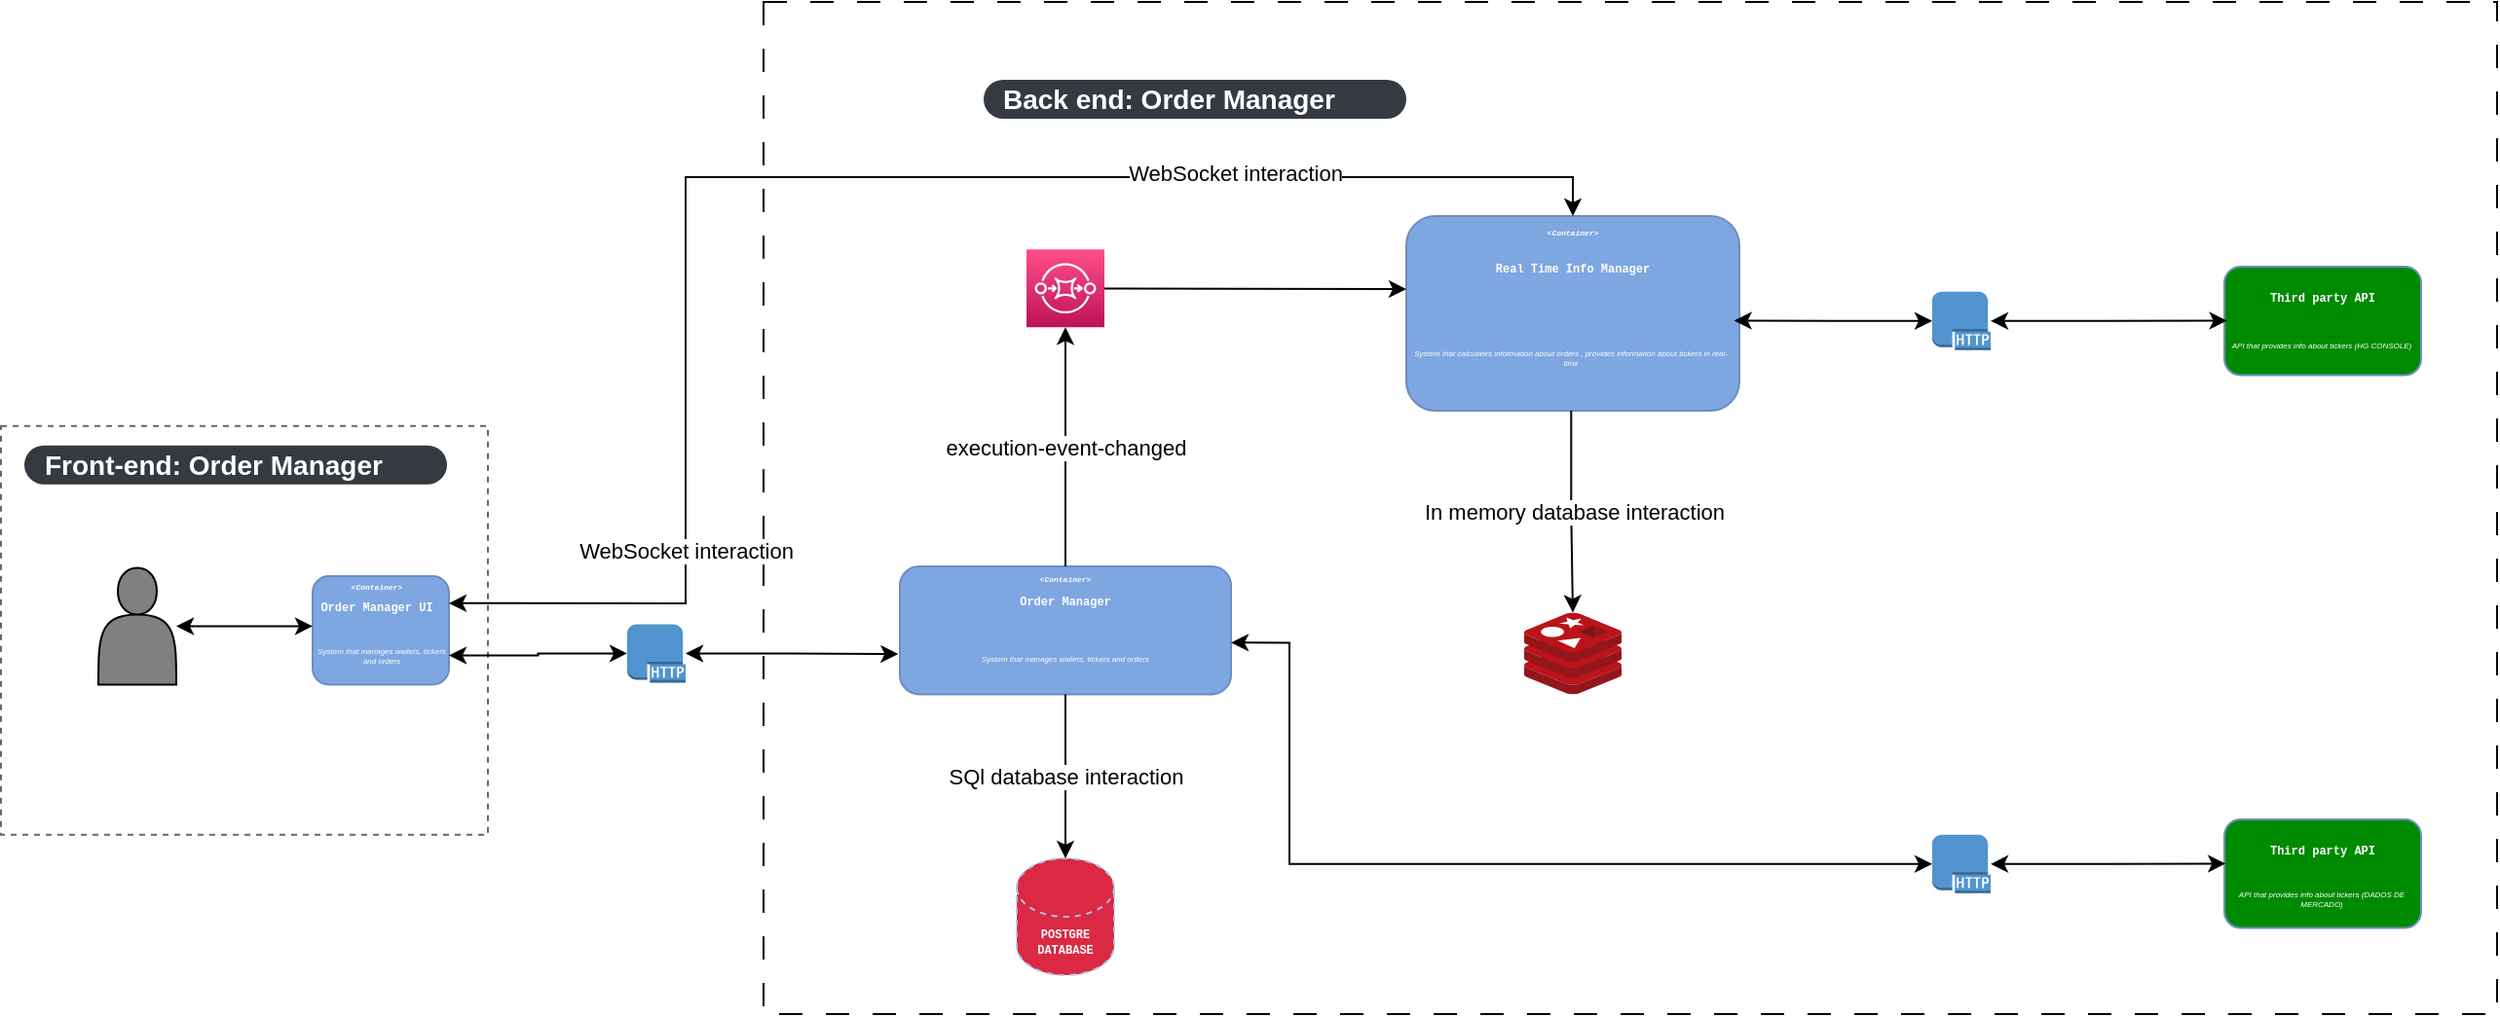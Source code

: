 <mxfile version="20.8.10" type="device"><diagram id="G8-z9XxRLCdR_GGqDWJ_" name="UML"><mxGraphModel dx="1467" dy="-284" grid="1" gridSize="10" guides="1" tooltips="1" connect="1" arrows="1" fold="1" page="1" pageScale="1" pageWidth="827" pageHeight="1169" math="0" shadow="0"><root><mxCell id="0"/><mxCell id="1" parent="0"/><mxCell id="R6V5apMmHm2lomPGDJpe-30" value="" style="rounded=0;whiteSpace=wrap;html=1;fillColor=none;dashed=1;dashPattern=12 12;" parent="1" vertex="1"><mxGeometry x="680" y="1590" width="890" height="520" as="geometry"/></mxCell><mxCell id="QPstVVdOQ1XcHwnL6DTK-19" value="&lt;span style=&quot;font-size: 6px;&quot;&gt;&lt;b&gt;POSTGRE&lt;br&gt;DATABASE&lt;/b&gt;&lt;/span&gt;" style="shape=cylinder3;whiteSpace=wrap;html=1;boundedLbl=1;backgroundOutline=1;size=15;dashed=1;fontFamily=Courier New;fontSize=4;fontColor=#FFFFFF;fillColor=#DB2843;strokeColor=#A9C4EB;align=center;" parent="1" vertex="1"><mxGeometry x="810" y="2030" width="50" height="60" as="geometry"/></mxCell><mxCell id="QPstVVdOQ1XcHwnL6DTK-21" value="" style="group" parent="1" vertex="1" connectable="0"><mxGeometry x="1010" y="1700" width="171" height="100" as="geometry"/></mxCell><mxCell id="QPstVVdOQ1XcHwnL6DTK-22" value="" style="rounded=1;whiteSpace=wrap;html=1;fillColor=#7EA6E0;strokeColor=#6c8ebf;" parent="QPstVVdOQ1XcHwnL6DTK-21" vertex="1"><mxGeometry width="171" height="100.0" as="geometry"/></mxCell><mxCell id="QPstVVdOQ1XcHwnL6DTK-23" value="&lt;font size=&quot;1&quot; color=&quot;#ffffff&quot; face=&quot;Courier New&quot; style=&quot;&quot;&gt;&lt;b style=&quot;font-size: 6px;&quot;&gt;Real Time Info Manager&lt;/b&gt;&lt;/font&gt;" style="text;html=1;strokeColor=none;fillColor=none;align=center;verticalAlign=middle;whiteSpace=wrap;rounded=0;" parent="QPstVVdOQ1XcHwnL6DTK-21" vertex="1"><mxGeometry y="12.5" width="171" height="25.0" as="geometry"/></mxCell><mxCell id="QPstVVdOQ1XcHwnL6DTK-24" value="&lt;font size=&quot;1&quot; color=&quot;#ffffff&quot; face=&quot;Courier New&quot; style=&quot;&quot;&gt;&lt;b style=&quot;&quot;&gt;&lt;i style=&quot;font-size: 4px;&quot;&gt;&amp;lt;Container&amp;gt;&lt;/i&gt;&lt;/b&gt;&lt;/font&gt;" style="text;html=1;strokeColor=none;fillColor=none;align=center;verticalAlign=middle;whiteSpace=wrap;rounded=0;" parent="QPstVVdOQ1XcHwnL6DTK-21" vertex="1"><mxGeometry width="171" height="12.5" as="geometry"/></mxCell><mxCell id="QPstVVdOQ1XcHwnL6DTK-29" value="&lt;i&gt;System that calculates information about orders , provides information about tickers in real-time&lt;/i&gt;" style="text;html=1;strokeColor=none;fillColor=none;align=center;verticalAlign=middle;whiteSpace=wrap;rounded=0;dashed=1;fontFamily=Helvetica;fontSize=4;fontColor=#FFFFFF;" parent="QPstVVdOQ1XcHwnL6DTK-21" vertex="1"><mxGeometry y="46.15" width="169.307" height="53.85" as="geometry"/></mxCell><mxCell id="j_ZHUDLepbIBqZkPZ3a7-14" value="Back end: Order Manager" style="rounded=1;whiteSpace=wrap;html=1;arcSize=50;strokeColor=none;strokeWidth=1;fillColor=#343A40;fontColor=#ffffff;whiteSpace=wrap;align=left;verticalAlign=middle;spacingLeft=0;fontStyle=1;fontSize=14;spacing=10;dashed=1;" parent="1" vertex="1"><mxGeometry x="793" y="1630" width="217" height="20" as="geometry"/></mxCell><mxCell id="j_ZHUDLepbIBqZkPZ3a7-31" value="" style="rounded=0;whiteSpace=wrap;html=1;fontSize=4;fillColor=none;dashed=1;fontColor=#666666;strokeColor=#666666;" parent="1" vertex="1"><mxGeometry x="288.5" y="1807.86" width="250" height="210" as="geometry"/></mxCell><mxCell id="j_ZHUDLepbIBqZkPZ3a7-61" value="Front-end: Order Manager" style="rounded=1;whiteSpace=wrap;html=1;arcSize=50;strokeColor=none;strokeWidth=1;fillColor=#343A40;fontColor=#ffffff;whiteSpace=wrap;align=left;verticalAlign=middle;spacingLeft=0;fontStyle=1;fontSize=14;spacing=10;dashed=1;" parent="1" vertex="1"><mxGeometry x="300.5" y="1817.86" width="217" height="20" as="geometry"/></mxCell><mxCell id="j_ZHUDLepbIBqZkPZ3a7-63" value="" style="group" parent="1" vertex="1" connectable="0"><mxGeometry x="448.5" y="1885.01" width="70" height="55.71" as="geometry"/></mxCell><mxCell id="j_ZHUDLepbIBqZkPZ3a7-34" value="" style="rounded=1;whiteSpace=wrap;html=1;fillColor=#7EA6E0;strokeColor=#6c8ebf;" parent="j_ZHUDLepbIBqZkPZ3a7-63" vertex="1"><mxGeometry width="70" height="55.71" as="geometry"/></mxCell><mxCell id="j_ZHUDLepbIBqZkPZ3a7-35" value="&lt;font size=&quot;1&quot; color=&quot;#ffffff&quot; face=&quot;Courier New&quot; style=&quot;&quot;&gt;&lt;b style=&quot;font-size: 6px;&quot;&gt;Order Manager UI&lt;/b&gt;&lt;/font&gt;" style="text;html=1;strokeColor=none;fillColor=none;align=center;verticalAlign=middle;whiteSpace=wrap;rounded=0;" parent="j_ZHUDLepbIBqZkPZ3a7-63" vertex="1"><mxGeometry y="6.964" width="64.6" height="13.927" as="geometry"/></mxCell><mxCell id="j_ZHUDLepbIBqZkPZ3a7-36" value="&lt;font size=&quot;1&quot; color=&quot;#ffffff&quot; face=&quot;Courier New&quot; style=&quot;&quot;&gt;&lt;b style=&quot;&quot;&gt;&lt;i style=&quot;font-size: 4px;&quot;&gt;&amp;lt;Container&amp;gt;&lt;/i&gt;&lt;/b&gt;&lt;/font&gt;" style="text;html=1;strokeColor=none;fillColor=none;align=center;verticalAlign=middle;whiteSpace=wrap;rounded=0;" parent="j_ZHUDLepbIBqZkPZ3a7-63" vertex="1"><mxGeometry width="64.6" height="6.964" as="geometry"/></mxCell><mxCell id="j_ZHUDLepbIBqZkPZ3a7-37" value="&lt;i&gt;&lt;font color=&quot;#ffffff&quot;&gt;System that manages wallets, tickers and orders&lt;/font&gt;&lt;/i&gt;" style="text;html=1;strokeColor=none;fillColor=none;align=center;verticalAlign=middle;whiteSpace=wrap;rounded=0;dashed=1;fontFamily=Helvetica;fontSize=4;fontColor=#666666;" parent="j_ZHUDLepbIBqZkPZ3a7-63" vertex="1"><mxGeometry y="25.71" width="70" height="30" as="geometry"/></mxCell><mxCell id="j_ZHUDLepbIBqZkPZ3a7-78" style="edgeStyle=entityRelationEdgeStyle;rounded=0;orthogonalLoop=1;jettySize=auto;html=1;entryX=0;entryY=0;entryDx=0;entryDy=0;fontSize=16;fontColor=#666666;startArrow=classic;startFill=1;elbow=vertical;" parent="1" source="j_ZHUDLepbIBqZkPZ3a7-76" target="j_ZHUDLepbIBqZkPZ3a7-37" edge="1"><mxGeometry relative="1" as="geometry"/></mxCell><mxCell id="j_ZHUDLepbIBqZkPZ3a7-76" value="" style="shape=actor;whiteSpace=wrap;html=1;rounded=0;strokeColor=default;fontSize=16;fontColor=#666666;fillColor=#808080;" parent="1" vertex="1"><mxGeometry x="338.5" y="1880.72" width="40" height="60" as="geometry"/></mxCell><mxCell id="IbCL7foB4Mhcm8tWdogY-5" value="" style="group" parent="1" vertex="1" connectable="0"><mxGeometry x="1430" y="1726" width="101" height="55.71" as="geometry"/></mxCell><mxCell id="IbCL7foB4Mhcm8tWdogY-6" value="" style="rounded=1;whiteSpace=wrap;html=1;fillColor=#008A00;strokeColor=#6c8ebf;" parent="IbCL7foB4Mhcm8tWdogY-5" vertex="1"><mxGeometry width="101" height="55.71" as="geometry"/></mxCell><mxCell id="IbCL7foB4Mhcm8tWdogY-7" value="&lt;font size=&quot;1&quot; color=&quot;#ffffff&quot; face=&quot;Courier New&quot; style=&quot;&quot;&gt;&lt;b style=&quot;font-size: 6px;&quot;&gt;Third party API&lt;/b&gt;&lt;/font&gt;" style="text;html=1;strokeColor=none;fillColor=none;align=center;verticalAlign=middle;whiteSpace=wrap;rounded=0;" parent="IbCL7foB4Mhcm8tWdogY-5" vertex="1"><mxGeometry y="6.964" width="101" height="13.927" as="geometry"/></mxCell><mxCell id="IbCL7foB4Mhcm8tWdogY-8" value="&lt;i&gt;API that provides info about tickers (HG CONSOLE)&lt;/i&gt;" style="text;html=1;strokeColor=none;fillColor=none;align=center;verticalAlign=middle;whiteSpace=wrap;rounded=0;dashed=1;fontFamily=Helvetica;fontSize=4;fontColor=#FFFFFF;" parent="IbCL7foB4Mhcm8tWdogY-5" vertex="1"><mxGeometry y="25.71" width="100" height="30" as="geometry"/></mxCell><mxCell id="R6V5apMmHm2lomPGDJpe-14" style="edgeStyle=orthogonalEdgeStyle;rounded=0;orthogonalLoop=1;jettySize=auto;html=1;entryX=0;entryY=1;entryDx=0;entryDy=0;" parent="1" source="R6V5apMmHm2lomPGDJpe-1" target="QPstVVdOQ1XcHwnL6DTK-23" edge="1"><mxGeometry relative="1" as="geometry"><Array as="points"><mxPoint x="863" y="1737"/><mxPoint x="1020" y="1738"/></Array></mxGeometry></mxCell><mxCell id="R6V5apMmHm2lomPGDJpe-1" value="" style="sketch=0;points=[[0,0,0],[0.25,0,0],[0.5,0,0],[0.75,0,0],[1,0,0],[0,1,0],[0.25,1,0],[0.5,1,0],[0.75,1,0],[1,1,0],[0,0.25,0],[0,0.5,0],[0,0.75,0],[1,0.25,0],[1,0.5,0],[1,0.75,0]];outlineConnect=0;fontColor=#232F3E;gradientColor=#FF4F8B;gradientDirection=north;fillColor=#BC1356;strokeColor=#ffffff;dashed=0;verticalLabelPosition=bottom;verticalAlign=top;align=center;html=1;fontSize=12;fontStyle=0;aspect=fixed;shape=mxgraph.aws4.resourceIcon;resIcon=mxgraph.aws4.sqs;" parent="1" vertex="1"><mxGeometry x="815" y="1717.15" width="40" height="40" as="geometry"/></mxCell><mxCell id="R6V5apMmHm2lomPGDJpe-2" value="" style="group" parent="1" vertex="1" connectable="0"><mxGeometry x="750" y="1880" width="170" height="65.71" as="geometry"/></mxCell><mxCell id="QPstVVdOQ1XcHwnL6DTK-15" value="" style="rounded=1;whiteSpace=wrap;html=1;fillColor=#7EA6E0;strokeColor=#6c8ebf;" parent="R6V5apMmHm2lomPGDJpe-2" vertex="1"><mxGeometry width="170" height="65.71" as="geometry"/></mxCell><mxCell id="QPstVVdOQ1XcHwnL6DTK-16" value="&lt;font size=&quot;1&quot; color=&quot;#ffffff&quot; face=&quot;Courier New&quot; style=&quot;&quot;&gt;&lt;b style=&quot;font-size: 6px;&quot;&gt;Order Manager&lt;/b&gt;&lt;/font&gt;" style="text;html=1;strokeColor=none;fillColor=none;align=center;verticalAlign=middle;whiteSpace=wrap;rounded=0;" parent="R6V5apMmHm2lomPGDJpe-2" vertex="1"><mxGeometry y="8.209" width="170" height="16.43" as="geometry"/></mxCell><mxCell id="QPstVVdOQ1XcHwnL6DTK-17" value="&lt;font size=&quot;1&quot; color=&quot;#ffffff&quot; face=&quot;Courier New&quot; style=&quot;&quot;&gt;&lt;b style=&quot;&quot;&gt;&lt;i style=&quot;font-size: 4px;&quot;&gt;&amp;lt;Container&amp;gt;&lt;/i&gt;&lt;/b&gt;&lt;/font&gt;" style="text;html=1;strokeColor=none;fillColor=none;align=center;verticalAlign=middle;whiteSpace=wrap;rounded=0;" parent="R6V5apMmHm2lomPGDJpe-2" vertex="1"><mxGeometry width="170" height="8.209" as="geometry"/></mxCell><mxCell id="QPstVVdOQ1XcHwnL6DTK-27" value="&lt;i&gt;&lt;font color=&quot;#ffffff&quot;&gt;System that manages wallets, tickers and orders&lt;/font&gt;&lt;/i&gt;" style="text;html=1;strokeColor=none;fillColor=none;align=center;verticalAlign=middle;whiteSpace=wrap;rounded=0;dashed=1;fontFamily=Helvetica;fontSize=4;fontColor=#666666;" parent="R6V5apMmHm2lomPGDJpe-2" vertex="1"><mxGeometry y="30.325" width="170" height="35.385" as="geometry"/></mxCell><mxCell id="R6V5apMmHm2lomPGDJpe-4" value="SQl database interaction" style="edgeStyle=orthogonalEdgeStyle;rounded=0;orthogonalLoop=1;jettySize=auto;html=1;entryX=0.5;entryY=0;entryDx=0;entryDy=0;entryPerimeter=0;" parent="1" source="QPstVVdOQ1XcHwnL6DTK-27" target="QPstVVdOQ1XcHwnL6DTK-19" edge="1"><mxGeometry relative="1" as="geometry"><Array as="points"><mxPoint x="835" y="1970"/><mxPoint x="835" y="1970"/></Array></mxGeometry></mxCell><mxCell id="R6V5apMmHm2lomPGDJpe-5" value="execution-event-changed" style="edgeStyle=orthogonalEdgeStyle;rounded=0;orthogonalLoop=1;jettySize=auto;html=1;entryX=0.5;entryY=1;entryDx=0;entryDy=0;entryPerimeter=0;" parent="1" source="QPstVVdOQ1XcHwnL6DTK-17" target="R6V5apMmHm2lomPGDJpe-1" edge="1"><mxGeometry relative="1" as="geometry"/></mxCell><mxCell id="R6V5apMmHm2lomPGDJpe-6" value="" style="sketch=0;aspect=fixed;html=1;points=[];align=center;image;fontSize=12;image=img/lib/mscae/Cache_Redis_Product.svg;" parent="1" vertex="1"><mxGeometry x="1070.5" y="1903.71" width="50" height="42" as="geometry"/></mxCell><mxCell id="R6V5apMmHm2lomPGDJpe-8" value="In memory database interaction" style="edgeStyle=orthogonalEdgeStyle;rounded=0;orthogonalLoop=1;jettySize=auto;html=1;" parent="1" source="QPstVVdOQ1XcHwnL6DTK-29" target="R6V5apMmHm2lomPGDJpe-6" edge="1"><mxGeometry relative="1" as="geometry"/></mxCell><mxCell id="-E4H5oC0sihJtCAu3uW5-21" style="edgeStyle=orthogonalEdgeStyle;rounded=0;orthogonalLoop=1;jettySize=auto;html=1;entryX=0.994;entryY=0.14;entryDx=0;entryDy=0;entryPerimeter=0;startArrow=classic;startFill=1;" edge="1" parent="1" source="R6V5apMmHm2lomPGDJpe-15" target="QPstVVdOQ1XcHwnL6DTK-29"><mxGeometry relative="1" as="geometry"/></mxCell><mxCell id="-E4H5oC0sihJtCAu3uW5-25" style="edgeStyle=orthogonalEdgeStyle;rounded=0;orthogonalLoop=1;jettySize=auto;html=1;entryX=0.013;entryY=0.069;entryDx=0;entryDy=0;startArrow=classic;startFill=1;entryPerimeter=0;" edge="1" parent="1" source="R6V5apMmHm2lomPGDJpe-15" target="IbCL7foB4Mhcm8tWdogY-8"><mxGeometry relative="1" as="geometry"><Array as="points"/></mxGeometry></mxCell><mxCell id="R6V5apMmHm2lomPGDJpe-15" value="" style="outlineConnect=0;dashed=0;verticalLabelPosition=bottom;verticalAlign=top;align=center;html=1;shape=mxgraph.aws3.http_protocol;fillColor=#5294CF;gradientColor=none;" parent="1" vertex="1"><mxGeometry x="1280" y="1738.86" width="30" height="30" as="geometry"/></mxCell><mxCell id="R6V5apMmHm2lomPGDJpe-25" style="edgeStyle=orthogonalEdgeStyle;rounded=0;orthogonalLoop=1;jettySize=auto;html=1;entryX=-0.005;entryY=0.415;entryDx=0;entryDy=0;entryPerimeter=0;startArrow=classic;startFill=1;" parent="1" source="R6V5apMmHm2lomPGDJpe-20" target="QPstVVdOQ1XcHwnL6DTK-27" edge="1"><mxGeometry relative="1" as="geometry"/></mxCell><mxCell id="R6V5apMmHm2lomPGDJpe-20" value="" style="outlineConnect=0;dashed=0;verticalLabelPosition=bottom;verticalAlign=top;align=center;html=1;shape=mxgraph.aws3.http_protocol;fillColor=#5294CF;gradientColor=none;" parent="1" vertex="1"><mxGeometry x="610" y="1909.71" width="30" height="30" as="geometry"/></mxCell><mxCell id="R6V5apMmHm2lomPGDJpe-26" style="edgeStyle=orthogonalEdgeStyle;rounded=0;orthogonalLoop=1;jettySize=auto;html=1;entryX=0;entryY=0.5;entryDx=0;entryDy=0;entryPerimeter=0;startArrow=classic;startFill=1;" parent="1" source="j_ZHUDLepbIBqZkPZ3a7-37" target="R6V5apMmHm2lomPGDJpe-20" edge="1"><mxGeometry relative="1" as="geometry"/></mxCell><mxCell id="R6V5apMmHm2lomPGDJpe-27" style="edgeStyle=orthogonalEdgeStyle;rounded=0;orthogonalLoop=1;jettySize=auto;html=1;exitX=1;exitY=0.25;exitDx=0;exitDy=0;entryX=0.5;entryY=0;entryDx=0;entryDy=0;startArrow=classic;startFill=1;" parent="1" source="j_ZHUDLepbIBqZkPZ3a7-34" target="QPstVVdOQ1XcHwnL6DTK-24" edge="1"><mxGeometry relative="1" as="geometry"><Array as="points"><mxPoint x="530" y="1899"/><mxPoint x="640" y="1899"/><mxPoint x="640" y="1680"/><mxPoint x="1096" y="1680"/></Array></mxGeometry></mxCell><mxCell id="R6V5apMmHm2lomPGDJpe-28" value="WebSocket interaction" style="edgeLabel;html=1;align=center;verticalAlign=middle;resizable=0;points=[];" parent="R6V5apMmHm2lomPGDJpe-27" vertex="1" connectable="0"><mxGeometry x="-0.636" relative="1" as="geometry"><mxPoint as="offset"/></mxGeometry></mxCell><mxCell id="R6V5apMmHm2lomPGDJpe-29" value="WebSocket interaction" style="edgeLabel;html=1;align=center;verticalAlign=middle;resizable=0;points=[];" parent="R6V5apMmHm2lomPGDJpe-27" vertex="1" connectable="0"><mxGeometry x="0.526" y="2" relative="1" as="geometry"><mxPoint as="offset"/></mxGeometry></mxCell><mxCell id="-E4H5oC0sihJtCAu3uW5-9" value="" style="group" vertex="1" connectable="0" parent="1"><mxGeometry x="1430" y="2010" width="101" height="55.71" as="geometry"/></mxCell><mxCell id="-E4H5oC0sihJtCAu3uW5-10" value="" style="rounded=1;whiteSpace=wrap;html=1;fillColor=#008A00;strokeColor=#6c8ebf;" vertex="1" parent="-E4H5oC0sihJtCAu3uW5-9"><mxGeometry width="101" height="55.71" as="geometry"/></mxCell><mxCell id="-E4H5oC0sihJtCAu3uW5-11" value="&lt;font size=&quot;1&quot; color=&quot;#ffffff&quot; face=&quot;Courier New&quot; style=&quot;&quot;&gt;&lt;b style=&quot;font-size: 6px;&quot;&gt;Third party API&lt;/b&gt;&lt;/font&gt;" style="text;html=1;strokeColor=none;fillColor=none;align=center;verticalAlign=middle;whiteSpace=wrap;rounded=0;" vertex="1" parent="-E4H5oC0sihJtCAu3uW5-9"><mxGeometry y="6.964" width="101" height="13.927" as="geometry"/></mxCell><mxCell id="-E4H5oC0sihJtCAu3uW5-12" value="&lt;i&gt;API that provides info about tickers (DADOS DE MERCADO)&lt;/i&gt;" style="text;html=1;strokeColor=none;fillColor=none;align=center;verticalAlign=middle;whiteSpace=wrap;rounded=0;dashed=1;fontFamily=Helvetica;fontSize=4;fontColor=#FFFFFF;" vertex="1" parent="-E4H5oC0sihJtCAu3uW5-9"><mxGeometry y="25.71" width="100" height="30" as="geometry"/></mxCell><mxCell id="-E4H5oC0sihJtCAu3uW5-13" style="edgeStyle=orthogonalEdgeStyle;rounded=0;orthogonalLoop=1;jettySize=auto;html=1;entryX=0.006;entryY=0.408;entryDx=0;entryDy=0;entryPerimeter=0;startArrow=classic;startFill=1;" edge="1" parent="1" source="-E4H5oC0sihJtCAu3uW5-14" target="-E4H5oC0sihJtCAu3uW5-10"><mxGeometry relative="1" as="geometry"/></mxCell><mxCell id="-E4H5oC0sihJtCAu3uW5-19" style="edgeStyle=orthogonalEdgeStyle;rounded=0;orthogonalLoop=1;jettySize=auto;html=1;entryX=1;entryY=0.25;entryDx=0;entryDy=0;startArrow=classic;startFill=1;" edge="1" parent="1" source="-E4H5oC0sihJtCAu3uW5-14" target="QPstVVdOQ1XcHwnL6DTK-27"><mxGeometry relative="1" as="geometry"><Array as="points"><mxPoint x="950" y="2033"/><mxPoint x="950" y="1919"/></Array></mxGeometry></mxCell><mxCell id="-E4H5oC0sihJtCAu3uW5-14" value="" style="outlineConnect=0;dashed=0;verticalLabelPosition=bottom;verticalAlign=top;align=center;html=1;shape=mxgraph.aws3.http_protocol;fillColor=#5294CF;gradientColor=none;" vertex="1" parent="1"><mxGeometry x="1280" y="2017.86" width="30" height="30" as="geometry"/></mxCell></root></mxGraphModel></diagram></mxfile>